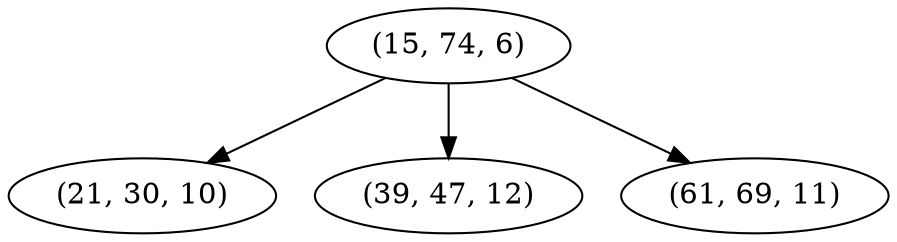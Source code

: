 digraph tree {
    "(15, 74, 6)";
    "(21, 30, 10)";
    "(39, 47, 12)";
    "(61, 69, 11)";
    "(15, 74, 6)" -> "(21, 30, 10)";
    "(15, 74, 6)" -> "(39, 47, 12)";
    "(15, 74, 6)" -> "(61, 69, 11)";
}
